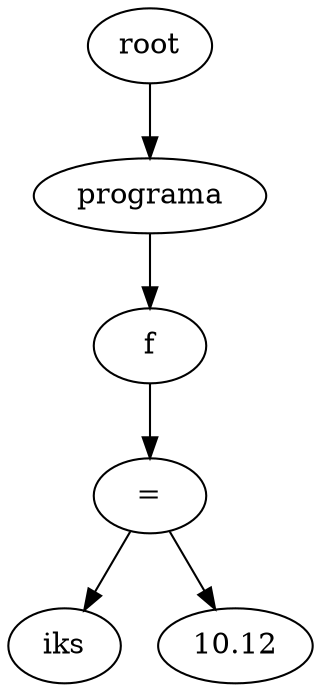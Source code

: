 digraph G {
node_0x9c2a890 [label="iks"]
node_0x9c2a8d0 [label="10.12"]
node_0x9c2a8e8 [label="="]
node_0x9c2a8e8 -> node_0x9c2a890
node_0x9c2a8e8 -> node_0x9c2a8d0
node_0x9c2a900 [label="f"]
node_0x9c2a900 -> node_0x9c2a8e8
node_0x9c2a930 [label="programa"]
node_0x9c2a930 -> node_0x9c2a900
root -> node_0x9c2a930
  root [label="root"]
}
